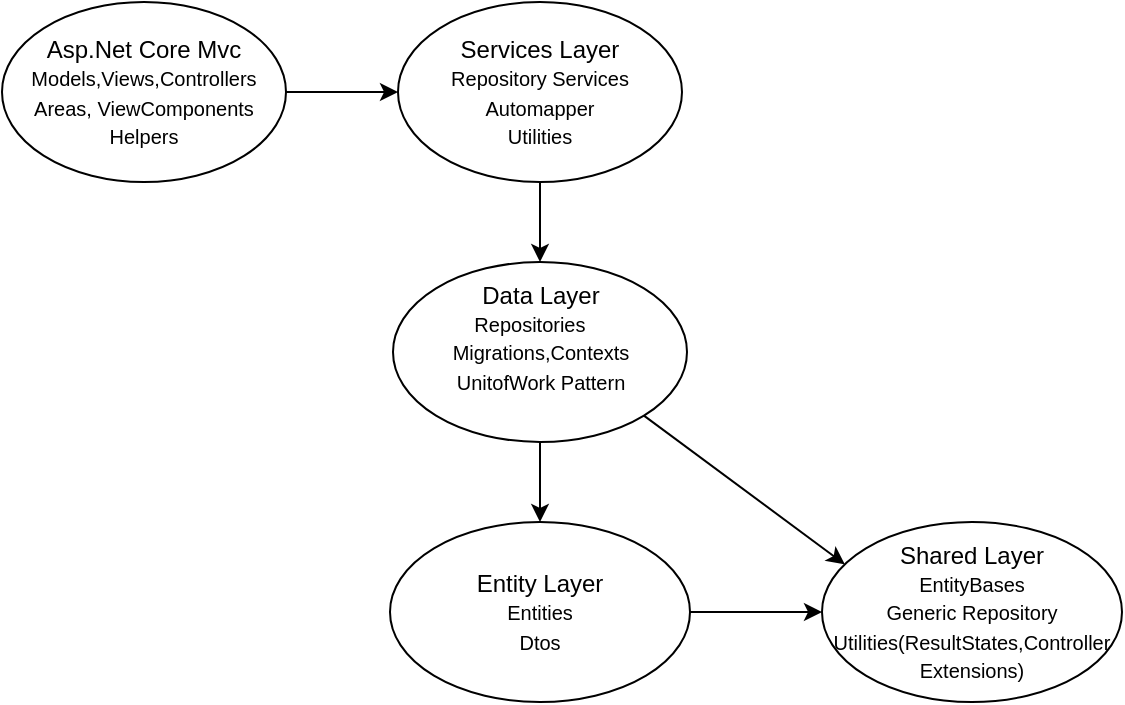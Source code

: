 <mxfile version="23.1.2" type="github">
  <diagram name="Sayfa -1" id="VQKKQya93tAhQXvpIA6m">
    <mxGraphModel dx="724" dy="390" grid="1" gridSize="10" guides="1" tooltips="1" connect="1" arrows="1" fold="1" page="1" pageScale="1" pageWidth="827" pageHeight="1169" math="0" shadow="0">
      <root>
        <mxCell id="0" />
        <mxCell id="1" parent="0" />
        <mxCell id="UD6T-WGSEc7sRgUkZWwd-1" value="Services Layer&lt;br&gt;&lt;font style=&quot;font-size: 10px;&quot;&gt;Repository Services&lt;br style=&quot;border-color: var(--border-color);&quot;&gt;Automapper&lt;br style=&quot;border-color: var(--border-color);&quot;&gt;Utilities&lt;/font&gt;" style="ellipse;whiteSpace=wrap;html=1;align=center;newEdgeStyle={&quot;edgeStyle&quot;:&quot;entityRelationEdgeStyle&quot;,&quot;startArrow&quot;:&quot;none&quot;,&quot;endArrow&quot;:&quot;none&quot;,&quot;segment&quot;:10,&quot;curved&quot;:1,&quot;sourcePerimeterSpacing&quot;:0,&quot;targetPerimeterSpacing&quot;:0};treeFolding=1;treeMoving=1;" vertex="1" parent="1">
          <mxGeometry x="278" y="90" width="142" height="90" as="geometry" />
        </mxCell>
        <mxCell id="UD6T-WGSEc7sRgUkZWwd-2" value="Data Layer&lt;br&gt;&lt;font style=&quot;font-size: 10px;&quot;&gt;Repositories&lt;span style=&quot;white-space: pre;&quot;&gt;&#x9;&lt;/span&gt;&lt;br&gt;&lt;/font&gt;&lt;font style=&quot;font-size: 10px;&quot;&gt;Migrations,Contexts&lt;br&gt;&lt;/font&gt;&lt;font style=&quot;font-size: 10px;&quot;&gt;UnitofWork Pattern&lt;/font&gt;&lt;br&gt;&lt;font style=&quot;font-size: 10px;&quot;&gt;&lt;br&gt;&lt;/font&gt;" style="ellipse;whiteSpace=wrap;html=1;align=center;newEdgeStyle={&quot;edgeStyle&quot;:&quot;entityRelationEdgeStyle&quot;,&quot;startArrow&quot;:&quot;none&quot;,&quot;endArrow&quot;:&quot;none&quot;,&quot;segment&quot;:10,&quot;curved&quot;:1,&quot;sourcePerimeterSpacing&quot;:0,&quot;targetPerimeterSpacing&quot;:0};treeFolding=1;treeMoving=1;" vertex="1" parent="1">
          <mxGeometry x="275.5" y="220" width="147" height="90" as="geometry" />
        </mxCell>
        <mxCell id="UD6T-WGSEc7sRgUkZWwd-3" value="Entity Layer&lt;br&gt;&lt;span style=&quot;font-size: 10px;&quot;&gt;Entities&lt;br&gt;&lt;/span&gt;&lt;font style=&quot;font-size: 10px;&quot;&gt;Dtos&lt;/font&gt;" style="ellipse;whiteSpace=wrap;html=1;align=center;newEdgeStyle={&quot;edgeStyle&quot;:&quot;entityRelationEdgeStyle&quot;,&quot;startArrow&quot;:&quot;none&quot;,&quot;endArrow&quot;:&quot;none&quot;,&quot;segment&quot;:10,&quot;curved&quot;:1,&quot;sourcePerimeterSpacing&quot;:0,&quot;targetPerimeterSpacing&quot;:0};treeFolding=1;treeMoving=1;" vertex="1" parent="1">
          <mxGeometry x="274" y="350" width="150" height="90" as="geometry" />
        </mxCell>
        <mxCell id="UD6T-WGSEc7sRgUkZWwd-4" value="" style="endArrow=classic;html=1;rounded=0;exitX=0.5;exitY=1;exitDx=0;exitDy=0;entryX=0.5;entryY=0;entryDx=0;entryDy=0;" edge="1" parent="1" source="UD6T-WGSEc7sRgUkZWwd-1" target="UD6T-WGSEc7sRgUkZWwd-2">
          <mxGeometry width="50" height="50" relative="1" as="geometry">
            <mxPoint x="420" y="210" as="sourcePoint" />
            <mxPoint x="470" y="160" as="targetPoint" />
          </mxGeometry>
        </mxCell>
        <mxCell id="UD6T-WGSEc7sRgUkZWwd-5" value="" style="endArrow=classic;html=1;rounded=0;exitX=0.5;exitY=1;exitDx=0;exitDy=0;entryX=0.5;entryY=0;entryDx=0;entryDy=0;" edge="1" parent="1" source="UD6T-WGSEc7sRgUkZWwd-2" target="UD6T-WGSEc7sRgUkZWwd-3">
          <mxGeometry width="50" height="50" relative="1" as="geometry">
            <mxPoint x="470" y="340" as="sourcePoint" />
            <mxPoint x="520" y="290" as="targetPoint" />
          </mxGeometry>
        </mxCell>
        <mxCell id="UD6T-WGSEc7sRgUkZWwd-6" value="Shared Layer&lt;br&gt;&lt;span style=&quot;font-size: 10px;&quot;&gt;EntityBases&lt;br&gt;Generic Repository&lt;br&gt;&lt;/span&gt;&lt;font style=&quot;font-size: 10px;&quot;&gt;Utilities(ResultStates,Controller Extensions)&lt;/font&gt;" style="ellipse;whiteSpace=wrap;html=1;align=center;newEdgeStyle={&quot;edgeStyle&quot;:&quot;entityRelationEdgeStyle&quot;,&quot;startArrow&quot;:&quot;none&quot;,&quot;endArrow&quot;:&quot;none&quot;,&quot;segment&quot;:10,&quot;curved&quot;:1,&quot;sourcePerimeterSpacing&quot;:0,&quot;targetPerimeterSpacing&quot;:0};treeFolding=1;treeMoving=1;" vertex="1" parent="1">
          <mxGeometry x="490" y="350" width="150" height="90" as="geometry" />
        </mxCell>
        <mxCell id="UD6T-WGSEc7sRgUkZWwd-7" value="" style="endArrow=classic;html=1;rounded=0;exitX=1;exitY=0.5;exitDx=0;exitDy=0;entryX=0;entryY=0.5;entryDx=0;entryDy=0;" edge="1" parent="1" source="UD6T-WGSEc7sRgUkZWwd-3" target="UD6T-WGSEc7sRgUkZWwd-6">
          <mxGeometry width="50" height="50" relative="1" as="geometry">
            <mxPoint x="470" y="320" as="sourcePoint" />
            <mxPoint x="520" y="270" as="targetPoint" />
          </mxGeometry>
        </mxCell>
        <mxCell id="UD6T-WGSEc7sRgUkZWwd-8" value="" style="endArrow=classic;html=1;rounded=0;exitX=1;exitY=1;exitDx=0;exitDy=0;entryX=0.076;entryY=0.235;entryDx=0;entryDy=0;entryPerimeter=0;" edge="1" parent="1" source="UD6T-WGSEc7sRgUkZWwd-2" target="UD6T-WGSEc7sRgUkZWwd-6">
          <mxGeometry width="50" height="50" relative="1" as="geometry">
            <mxPoint x="460" y="330" as="sourcePoint" />
            <mxPoint x="510" y="280" as="targetPoint" />
          </mxGeometry>
        </mxCell>
        <mxCell id="UD6T-WGSEc7sRgUkZWwd-9" value="Asp.Net Core Mvc&lt;br&gt;&lt;font style=&quot;font-size: 10px;&quot;&gt;Models,Views,Controllers&lt;br style=&quot;border-color: var(--border-color);&quot;&gt;Areas, ViewComponents&lt;br style=&quot;border-color: var(--border-color);&quot;&gt;Helpers&lt;/font&gt;" style="ellipse;whiteSpace=wrap;html=1;align=center;newEdgeStyle={&quot;edgeStyle&quot;:&quot;entityRelationEdgeStyle&quot;,&quot;startArrow&quot;:&quot;none&quot;,&quot;endArrow&quot;:&quot;none&quot;,&quot;segment&quot;:10,&quot;curved&quot;:1,&quot;sourcePerimeterSpacing&quot;:0,&quot;targetPerimeterSpacing&quot;:0};treeFolding=1;treeMoving=1;" vertex="1" parent="1">
          <mxGeometry x="80" y="90" width="142" height="90" as="geometry" />
        </mxCell>
        <mxCell id="UD6T-WGSEc7sRgUkZWwd-10" value="" style="endArrow=classic;html=1;rounded=0;exitX=1;exitY=0.5;exitDx=0;exitDy=0;entryX=0;entryY=0.5;entryDx=0;entryDy=0;" edge="1" parent="1" source="UD6T-WGSEc7sRgUkZWwd-9" target="UD6T-WGSEc7sRgUkZWwd-1">
          <mxGeometry width="50" height="50" relative="1" as="geometry">
            <mxPoint x="200" y="230" as="sourcePoint" />
            <mxPoint x="250" y="180" as="targetPoint" />
          </mxGeometry>
        </mxCell>
      </root>
    </mxGraphModel>
  </diagram>
</mxfile>

